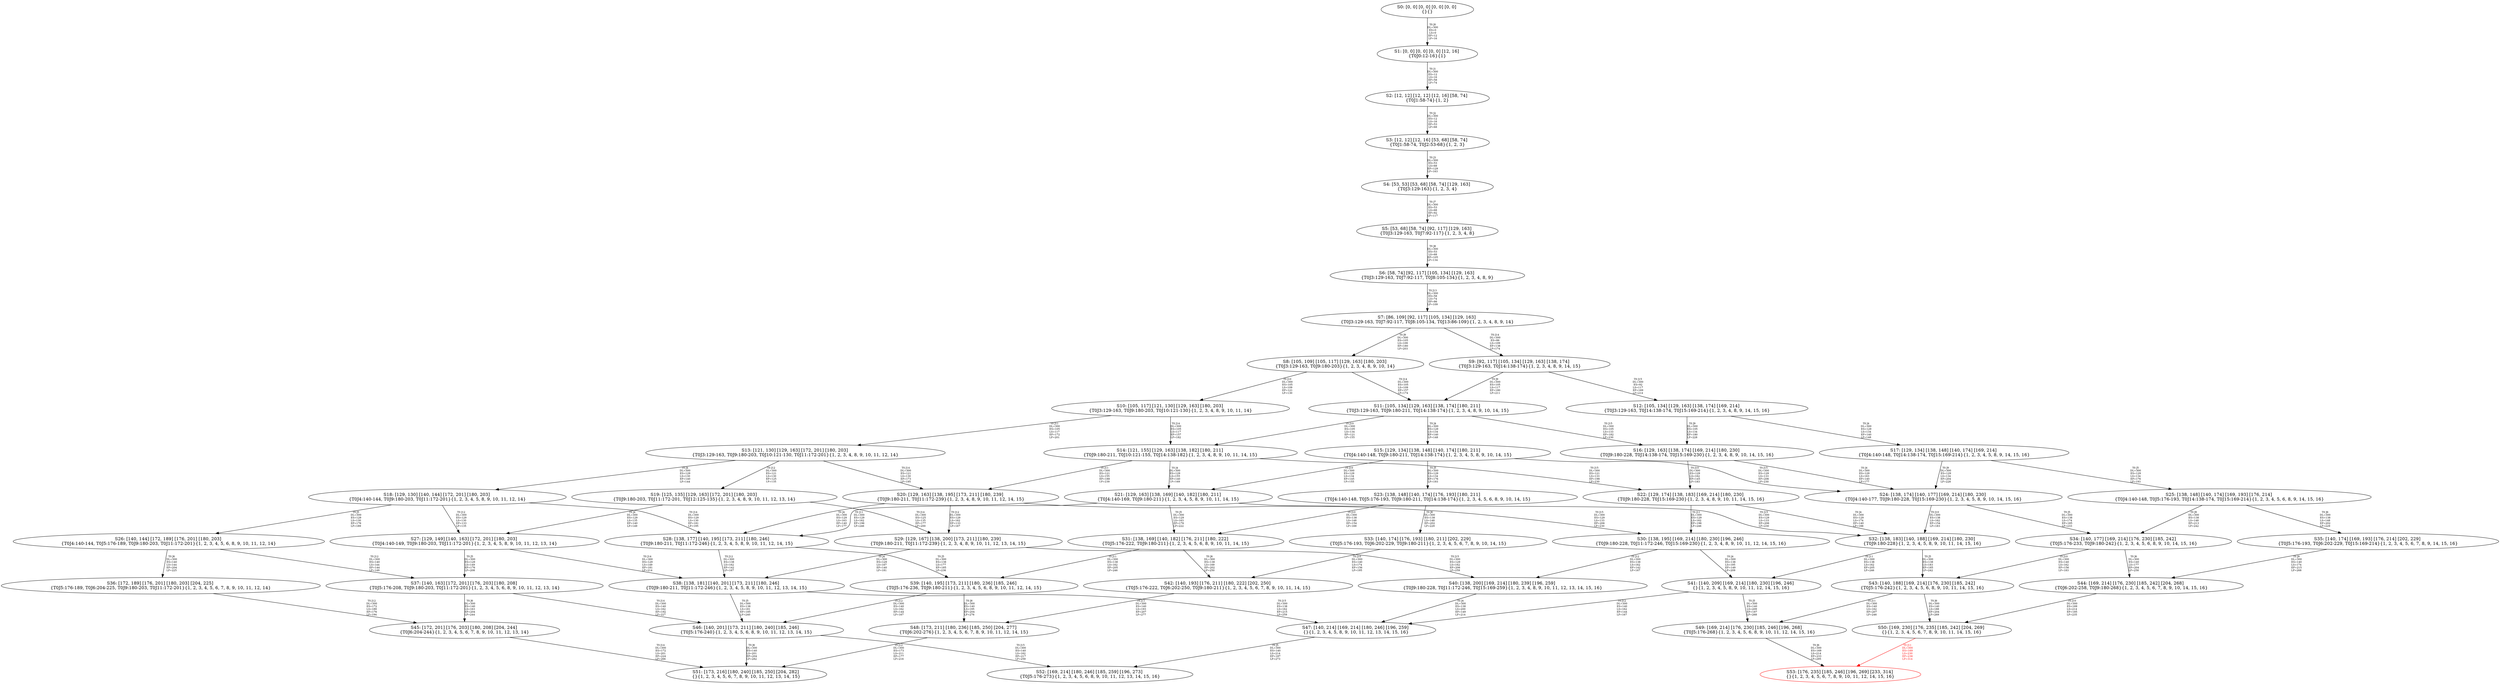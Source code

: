 digraph {
	S0[label="S0: [0, 0] [0, 0] [0, 0] [0, 0] \n{}{}"];
	S1[label="S1: [0, 0] [0, 0] [0, 0] [12, 16] \n{T0J0:12-16}{1}"];
	S2[label="S2: [12, 12] [12, 12] [12, 16] [58, 74] \n{T0J1:58-74}{1, 2}"];
	S3[label="S3: [12, 12] [12, 16] [53, 68] [58, 74] \n{T0J1:58-74, T0J2:53-68}{1, 2, 3}"];
	S4[label="S4: [53, 53] [53, 68] [58, 74] [129, 163] \n{T0J3:129-163}{1, 2, 3, 4}"];
	S5[label="S5: [53, 68] [58, 74] [92, 117] [129, 163] \n{T0J3:129-163, T0J7:92-117}{1, 2, 3, 4, 8}"];
	S6[label="S6: [58, 74] [92, 117] [105, 134] [129, 163] \n{T0J3:129-163, T0J7:92-117, T0J8:105-134}{1, 2, 3, 4, 8, 9}"];
	S7[label="S7: [86, 109] [92, 117] [105, 134] [129, 163] \n{T0J3:129-163, T0J7:92-117, T0J8:105-134, T0J13:86-109}{1, 2, 3, 4, 8, 9, 14}"];
	S8[label="S8: [105, 109] [105, 117] [129, 163] [180, 203] \n{T0J3:129-163, T0J9:180-203}{1, 2, 3, 4, 8, 9, 10, 14}"];
	S9[label="S9: [92, 117] [105, 134] [129, 163] [138, 174] \n{T0J3:129-163, T0J14:138-174}{1, 2, 3, 4, 8, 9, 14, 15}"];
	S10[label="S10: [105, 117] [121, 130] [129, 163] [180, 203] \n{T0J3:129-163, T0J9:180-203, T0J10:121-130}{1, 2, 3, 4, 8, 9, 10, 11, 14}"];
	S11[label="S11: [105, 134] [129, 163] [138, 174] [180, 211] \n{T0J3:129-163, T0J9:180-211, T0J14:138-174}{1, 2, 3, 4, 8, 9, 10, 14, 15}"];
	S12[label="S12: [105, 134] [129, 163] [138, 174] [169, 214] \n{T0J3:129-163, T0J14:138-174, T0J15:169-214}{1, 2, 3, 4, 8, 9, 14, 15, 16}"];
	S13[label="S13: [121, 130] [129, 163] [172, 201] [180, 203] \n{T0J3:129-163, T0J9:180-203, T0J10:121-130, T0J11:172-201}{1, 2, 3, 4, 8, 9, 10, 11, 12, 14}"];
	S14[label="S14: [121, 155] [129, 163] [138, 182] [180, 211] \n{T0J9:180-211, T0J10:121-155, T0J14:138-182}{1, 2, 3, 4, 8, 9, 10, 11, 14, 15}"];
	S15[label="S15: [129, 134] [138, 148] [140, 174] [180, 211] \n{T0J4:140-148, T0J9:180-211, T0J14:138-174}{1, 2, 3, 4, 5, 8, 9, 10, 14, 15}"];
	S16[label="S16: [129, 163] [138, 174] [169, 214] [180, 230] \n{T0J9:180-228, T0J14:138-174, T0J15:169-230}{1, 2, 3, 4, 8, 9, 10, 14, 15, 16}"];
	S17[label="S17: [129, 134] [138, 148] [140, 174] [169, 214] \n{T0J4:140-148, T0J14:138-174, T0J15:169-214}{1, 2, 3, 4, 5, 8, 9, 14, 15, 16}"];
	S18[label="S18: [129, 130] [140, 144] [172, 201] [180, 203] \n{T0J4:140-144, T0J9:180-203, T0J11:172-201}{1, 2, 3, 4, 5, 8, 9, 10, 11, 12, 14}"];
	S19[label="S19: [125, 135] [129, 163] [172, 201] [180, 203] \n{T0J9:180-203, T0J11:172-201, T0J12:125-135}{1, 2, 3, 4, 8, 9, 10, 11, 12, 13, 14}"];
	S20[label="S20: [129, 163] [138, 195] [173, 211] [180, 239] \n{T0J9:180-211, T0J11:172-239}{1, 2, 3, 4, 8, 9, 10, 11, 12, 14, 15}"];
	S21[label="S21: [129, 163] [138, 169] [140, 182] [180, 211] \n{T0J4:140-169, T0J9:180-211}{1, 2, 3, 4, 5, 8, 9, 10, 11, 14, 15}"];
	S22[label="S22: [129, 174] [138, 183] [169, 214] [180, 230] \n{T0J9:180-228, T0J15:169-230}{1, 2, 3, 4, 8, 9, 10, 11, 14, 15, 16}"];
	S23[label="S23: [138, 148] [140, 174] [176, 193] [180, 211] \n{T0J4:140-148, T0J5:176-193, T0J9:180-211, T0J14:138-174}{1, 2, 3, 4, 5, 6, 8, 9, 10, 14, 15}"];
	S24[label="S24: [138, 174] [140, 177] [169, 214] [180, 230] \n{T0J4:140-177, T0J9:180-228, T0J15:169-230}{1, 2, 3, 4, 5, 8, 9, 10, 14, 15, 16}"];
	S25[label="S25: [138, 148] [140, 174] [169, 193] [176, 214] \n{T0J4:140-148, T0J5:176-193, T0J14:138-174, T0J15:169-214}{1, 2, 3, 4, 5, 6, 8, 9, 14, 15, 16}"];
	S26[label="S26: [140, 144] [172, 189] [176, 201] [180, 203] \n{T0J4:140-144, T0J5:176-189, T0J9:180-203, T0J11:172-201}{1, 2, 3, 4, 5, 6, 8, 9, 10, 11, 12, 14}"];
	S27[label="S27: [129, 149] [140, 163] [172, 201] [180, 203] \n{T0J4:140-149, T0J9:180-203, T0J11:172-201}{1, 2, 3, 4, 5, 8, 9, 10, 11, 12, 13, 14}"];
	S28[label="S28: [138, 177] [140, 195] [173, 211] [180, 246] \n{T0J9:180-211, T0J11:172-246}{1, 2, 3, 4, 5, 8, 9, 10, 11, 12, 14, 15}"];
	S29[label="S29: [129, 167] [138, 200] [173, 211] [180, 239] \n{T0J9:180-211, T0J11:172-239}{1, 2, 3, 4, 8, 9, 10, 11, 12, 13, 14, 15}"];
	S30[label="S30: [138, 195] [169, 214] [180, 230] [196, 246] \n{T0J9:180-228, T0J11:172-246, T0J15:169-230}{1, 2, 3, 4, 8, 9, 10, 11, 12, 14, 15, 16}"];
	S31[label="S31: [138, 169] [140, 182] [176, 211] [180, 222] \n{T0J5:176-222, T0J9:180-211}{1, 2, 3, 4, 5, 6, 8, 9, 10, 11, 14, 15}"];
	S32[label="S32: [138, 183] [140, 188] [169, 214] [180, 230] \n{T0J9:180-228}{1, 2, 3, 4, 5, 8, 9, 10, 11, 14, 15, 16}"];
	S33[label="S33: [140, 174] [176, 193] [180, 211] [202, 229] \n{T0J5:176-193, T0J6:202-229, T0J9:180-211}{1, 2, 3, 4, 5, 6, 7, 8, 9, 10, 14, 15}"];
	S34[label="S34: [140, 177] [169, 214] [176, 230] [185, 242] \n{T0J5:176-233, T0J9:180-242}{1, 2, 3, 4, 5, 6, 8, 9, 10, 14, 15, 16}"];
	S35[label="S35: [140, 174] [169, 193] [176, 214] [202, 229] \n{T0J5:176-193, T0J6:202-229, T0J15:169-214}{1, 2, 3, 4, 5, 6, 7, 8, 9, 14, 15, 16}"];
	S36[label="S36: [172, 189] [176, 201] [180, 203] [204, 225] \n{T0J5:176-189, T0J6:204-225, T0J9:180-203, T0J11:172-201}{1, 2, 3, 4, 5, 6, 7, 8, 9, 10, 11, 12, 14}"];
	S37[label="S37: [140, 163] [172, 201] [176, 203] [180, 208] \n{T0J5:176-208, T0J9:180-203, T0J11:172-201}{1, 2, 3, 4, 5, 6, 8, 9, 10, 11, 12, 13, 14}"];
	S38[label="S38: [138, 181] [140, 201] [173, 211] [180, 246] \n{T0J9:180-211, T0J11:172-246}{1, 2, 3, 4, 5, 8, 9, 10, 11, 12, 13, 14, 15}"];
	S39[label="S39: [140, 195] [173, 211] [180, 236] [185, 246] \n{T0J5:176-236, T0J9:180-211}{1, 2, 3, 4, 5, 6, 8, 9, 10, 11, 12, 14, 15}"];
	S40[label="S40: [138, 200] [169, 214] [180, 239] [196, 259] \n{T0J9:180-228, T0J11:172-246, T0J15:169-259}{1, 2, 3, 4, 8, 9, 10, 11, 12, 13, 14, 15, 16}"];
	S41[label="S41: [140, 209] [169, 214] [180, 230] [196, 246] \n{}{1, 2, 3, 4, 5, 8, 9, 10, 11, 12, 14, 15, 16}"];
	S42[label="S42: [140, 193] [176, 211] [180, 222] [202, 250] \n{T0J5:176-222, T0J6:202-250, T0J9:180-211}{1, 2, 3, 4, 5, 6, 7, 8, 9, 10, 11, 14, 15}"];
	S43[label="S43: [140, 188] [169, 214] [176, 230] [185, 242] \n{T0J5:176-242}{1, 2, 3, 4, 5, 6, 8, 9, 10, 11, 14, 15, 16}"];
	S44[label="S44: [169, 214] [176, 230] [185, 242] [204, 268] \n{T0J6:202-258, T0J9:180-268}{1, 2, 3, 4, 5, 6, 7, 8, 9, 10, 14, 15, 16}"];
	S45[label="S45: [172, 201] [176, 203] [180, 208] [204, 244] \n{T0J6:204-244}{1, 2, 3, 4, 5, 6, 7, 8, 9, 10, 11, 12, 13, 14}"];
	S46[label="S46: [140, 201] [173, 211] [180, 240] [185, 246] \n{T0J5:176-240}{1, 2, 3, 4, 5, 6, 8, 9, 10, 11, 12, 13, 14, 15}"];
	S47[label="S47: [140, 214] [169, 214] [180, 246] [196, 259] \n{}{1, 2, 3, 4, 5, 8, 9, 10, 11, 12, 13, 14, 15, 16}"];
	S48[label="S48: [173, 211] [180, 236] [185, 250] [204, 277] \n{T0J6:202-276}{1, 2, 3, 4, 5, 6, 7, 8, 9, 10, 11, 12, 14, 15}"];
	S49[label="S49: [169, 214] [176, 230] [185, 246] [196, 268] \n{T0J5:176-268}{1, 2, 3, 4, 5, 6, 8, 9, 10, 11, 12, 14, 15, 16}"];
	S50[label="S50: [169, 230] [176, 235] [185, 242] [204, 269] \n{}{1, 2, 3, 4, 5, 6, 7, 8, 9, 10, 11, 14, 15, 16}"];
	S51[label="S51: [173, 216] [180, 240] [185, 250] [204, 282] \n{}{1, 2, 3, 4, 5, 6, 7, 8, 9, 10, 11, 12, 13, 14, 15}"];
	S52[label="S52: [169, 214] [180, 246] [185, 259] [196, 273] \n{T0J5:176-273}{1, 2, 3, 4, 5, 6, 8, 9, 10, 11, 12, 13, 14, 15, 16}"];
	S53[label="S53: [176, 235] [185, 246] [196, 269] [233, 314] \n{}{1, 2, 3, 4, 5, 6, 7, 8, 9, 10, 11, 12, 14, 15, 16}"];
	S0 -> S1[label="T0 J0\nDL=300\nES=0\nLS=0\nEF=12\nLF=16",fontsize=8];
	S1 -> S2[label="T0 J1\nDL=300\nES=12\nLS=16\nEF=58\nLF=74",fontsize=8];
	S2 -> S3[label="T0 J2\nDL=300\nES=12\nLS=16\nEF=53\nLF=68",fontsize=8];
	S3 -> S4[label="T0 J3\nDL=300\nES=53\nLS=68\nEF=129\nLF=163",fontsize=8];
	S4 -> S5[label="T0 J7\nDL=300\nES=53\nLS=68\nEF=92\nLF=117",fontsize=8];
	S5 -> S6[label="T0 J8\nDL=300\nES=53\nLS=68\nEF=105\nLF=134",fontsize=8];
	S6 -> S7[label="T0 J13\nDL=300\nES=58\nLS=74\nEF=86\nLF=109",fontsize=8];
	S7 -> S8[label="T0 J9\nDL=300\nES=105\nLS=109\nEF=180\nLF=203",fontsize=8];
	S7 -> S9[label="T0 J14\nDL=300\nES=86\nLS=109\nEF=138\nLF=174",fontsize=8];
	S8 -> S10[label="T0 J10\nDL=300\nES=105\nLS=109\nEF=121\nLF=130",fontsize=8];
	S8 -> S11[label="T0 J14\nDL=300\nES=105\nLS=109\nEF=157\nLF=174",fontsize=8];
	S9 -> S11[label="T0 J9\nDL=300\nES=105\nLS=117\nEF=180\nLF=211",fontsize=8];
	S9 -> S12[label="T0 J15\nDL=300\nES=92\nLS=117\nEF=169\nLF=214",fontsize=8];
	S10 -> S13[label="T0 J11\nDL=300\nES=105\nLS=117\nEF=172\nLF=201",fontsize=8];
	S10 -> S14[label="T0 J14\nDL=300\nES=105\nLS=117\nEF=157\nLF=182",fontsize=8];
	S11 -> S15[label="T0 J4\nDL=300\nES=129\nLS=134\nEF=140\nLF=148",fontsize=8];
	S11 -> S14[label="T0 J10\nDL=300\nES=105\nLS=134\nEF=121\nLF=155",fontsize=8];
	S11 -> S16[label="T0 J15\nDL=300\nES=105\nLS=133\nEF=182\nLF=230",fontsize=8];
	S12 -> S17[label="T0 J4\nDL=300\nES=129\nLS=134\nEF=140\nLF=148",fontsize=8];
	S12 -> S16[label="T0 J9\nDL=300\nES=105\nLS=134\nEF=180\nLF=228",fontsize=8];
	S13 -> S18[label="T0 J4\nDL=300\nES=129\nLS=130\nEF=140\nLF=144",fontsize=8];
	S13 -> S19[label="T0 J12\nDL=300\nES=121\nLS=130\nEF=125\nLF=135",fontsize=8];
	S13 -> S20[label="T0 J14\nDL=300\nES=121\nLS=130\nEF=173\nLF=195",fontsize=8];
	S14 -> S21[label="T0 J4\nDL=300\nES=129\nLS=155\nEF=140\nLF=169",fontsize=8];
	S14 -> S20[label="T0 J11\nDL=300\nES=121\nLS=155\nEF=188\nLF=239",fontsize=8];
	S14 -> S22[label="T0 J15\nDL=300\nES=121\nLS=133\nEF=198\nLF=230",fontsize=8];
	S15 -> S23[label="T0 J5\nDL=300\nES=129\nLS=134\nEF=176\nLF=193",fontsize=8];
	S15 -> S21[label="T0 J10\nDL=300\nES=129\nLS=134\nEF=145\nLF=155",fontsize=8];
	S15 -> S24[label="T0 J15\nDL=300\nES=129\nLS=133\nEF=206\nLF=230",fontsize=8];
	S16 -> S24[label="T0 J4\nDL=300\nES=129\nLS=163\nEF=140\nLF=177",fontsize=8];
	S16 -> S22[label="T0 J10\nDL=300\nES=129\nLS=162\nEF=145\nLF=183",fontsize=8];
	S17 -> S25[label="T0 J5\nDL=300\nES=129\nLS=134\nEF=176\nLF=193",fontsize=8];
	S17 -> S24[label="T0 J9\nDL=300\nES=129\nLS=134\nEF=204\nLF=228",fontsize=8];
	S18 -> S26[label="T0 J5\nDL=300\nES=129\nLS=130\nEF=176\nLF=189",fontsize=8];
	S18 -> S27[label="T0 J12\nDL=300\nES=129\nLS=130\nEF=133\nLF=135",fontsize=8];
	S18 -> S28[label="T0 J14\nDL=300\nES=129\nLS=130\nEF=181\nLF=195",fontsize=8];
	S19 -> S27[label="T0 J4\nDL=300\nES=129\nLS=135\nEF=140\nLF=149",fontsize=8];
	S19 -> S29[label="T0 J14\nDL=300\nES=125\nLS=135\nEF=177\nLF=200",fontsize=8];
	S20 -> S28[label="T0 J4\nDL=300\nES=129\nLS=163\nEF=140\nLF=177",fontsize=8];
	S20 -> S29[label="T0 J12\nDL=300\nES=129\nLS=162\nEF=133\nLF=167",fontsize=8];
	S20 -> S30[label="T0 J15\nDL=300\nES=129\nLS=133\nEF=206\nLF=230",fontsize=8];
	S21 -> S31[label="T0 J5\nDL=300\nES=129\nLS=163\nEF=176\nLF=222",fontsize=8];
	S21 -> S28[label="T0 J11\nDL=300\nES=129\nLS=162\nEF=196\nLF=246",fontsize=8];
	S21 -> S32[label="T0 J15\nDL=300\nES=129\nLS=133\nEF=206\nLF=230",fontsize=8];
	S22 -> S32[label="T0 J4\nDL=300\nES=129\nLS=174\nEF=140\nLF=188",fontsize=8];
	S22 -> S30[label="T0 J11\nDL=300\nES=129\nLS=162\nEF=196\nLF=246",fontsize=8];
	S23 -> S33[label="T0 J6\nDL=300\nES=138\nLS=148\nEF=202\nLF=229",fontsize=8];
	S23 -> S31[label="T0 J10\nDL=300\nES=138\nLS=148\nEF=154\nLF=169",fontsize=8];
	S24 -> S34[label="T0 J5\nDL=300\nES=138\nLS=174\nEF=185\nLF=233",fontsize=8];
	S24 -> S32[label="T0 J10\nDL=300\nES=138\nLS=162\nEF=154\nLF=183",fontsize=8];
	S25 -> S35[label="T0 J6\nDL=300\nES=138\nLS=148\nEF=202\nLF=229",fontsize=8];
	S25 -> S34[label="T0 J9\nDL=300\nES=138\nLS=148\nEF=213\nLF=242",fontsize=8];
	S26 -> S36[label="T0 J6\nDL=300\nES=140\nLS=144\nEF=204\nLF=225",fontsize=8];
	S26 -> S37[label="T0 J12\nDL=300\nES=140\nLS=144\nEF=144\nLF=149",fontsize=8];
	S27 -> S37[label="T0 J5\nDL=300\nES=129\nLS=149\nEF=176\nLF=208",fontsize=8];
	S27 -> S38[label="T0 J14\nDL=300\nES=129\nLS=149\nEF=181\nLF=214",fontsize=8];
	S28 -> S39[label="T0 J5\nDL=300\nES=138\nLS=177\nEF=185\nLF=236",fontsize=8];
	S28 -> S38[label="T0 J12\nDL=300\nES=138\nLS=162\nEF=142\nLF=167",fontsize=8];
	S29 -> S38[label="T0 J4\nDL=300\nES=129\nLS=167\nEF=140\nLF=181",fontsize=8];
	S29 -> S40[label="T0 J15\nDL=300\nES=129\nLS=162\nEF=206\nLF=259",fontsize=8];
	S30 -> S41[label="T0 J4\nDL=300\nES=138\nLS=195\nEF=149\nLF=209",fontsize=8];
	S30 -> S40[label="T0 J12\nDL=300\nES=138\nLS=162\nEF=142\nLF=167",fontsize=8];
	S31 -> S42[label="T0 J6\nDL=300\nES=138\nLS=169\nEF=202\nLF=250",fontsize=8];
	S31 -> S39[label="T0 J11\nDL=300\nES=138\nLS=162\nEF=205\nLF=246",fontsize=8];
	S32 -> S43[label="T0 J5\nDL=300\nES=138\nLS=183\nEF=185\nLF=242",fontsize=8];
	S32 -> S41[label="T0 J11\nDL=300\nES=138\nLS=162\nEF=205\nLF=246",fontsize=8];
	S33 -> S42[label="T0 J10\nDL=300\nES=140\nLS=174\nEF=156\nLF=195",fontsize=8];
	S34 -> S44[label="T0 J6\nDL=300\nES=140\nLS=177\nEF=204\nLF=258",fontsize=8];
	S34 -> S43[label="T0 J10\nDL=300\nES=140\nLS=162\nEF=156\nLF=183",fontsize=8];
	S35 -> S44[label="T0 J9\nDL=300\nES=140\nLS=174\nEF=215\nLF=268",fontsize=8];
	S36 -> S45[label="T0 J12\nDL=300\nES=172\nLS=189\nEF=176\nLF=194",fontsize=8];
	S37 -> S45[label="T0 J6\nDL=300\nES=140\nLS=163\nEF=204\nLF=244",fontsize=8];
	S37 -> S46[label="T0 J14\nDL=300\nES=140\nLS=162\nEF=192\nLF=227",fontsize=8];
	S38 -> S46[label="T0 J5\nDL=300\nES=138\nLS=181\nEF=185\nLF=240",fontsize=8];
	S38 -> S47[label="T0 J15\nDL=300\nES=138\nLS=162\nEF=215\nLF=259",fontsize=8];
	S39 -> S48[label="T0 J6\nDL=300\nES=140\nLS=195\nEF=204\nLF=276",fontsize=8];
	S39 -> S46[label="T0 J12\nDL=300\nES=140\nLS=162\nEF=144\nLF=167",fontsize=8];
	S40 -> S47[label="T0 J4\nDL=300\nES=138\nLS=200\nEF=149\nLF=214",fontsize=8];
	S41 -> S49[label="T0 J5\nDL=300\nES=140\nLS=209\nEF=187\nLF=268",fontsize=8];
	S41 -> S47[label="T0 J12\nDL=300\nES=140\nLS=162\nEF=144\nLF=167",fontsize=8];
	S42 -> S48[label="T0 J11\nDL=300\nES=140\nLS=193\nEF=207\nLF=277",fontsize=8];
	S43 -> S50[label="T0 J6\nDL=300\nES=140\nLS=188\nEF=204\nLF=269",fontsize=8];
	S43 -> S49[label="T0 J11\nDL=300\nES=140\nLS=162\nEF=207\nLF=246",fontsize=8];
	S44 -> S50[label="T0 J10\nDL=300\nES=169\nLS=214\nEF=185\nLF=235",fontsize=8];
	S45 -> S51[label="T0 J14\nDL=300\nES=172\nLS=201\nEF=224\nLF=266",fontsize=8];
	S46 -> S51[label="T0 J6\nDL=300\nES=140\nLS=201\nEF=204\nLF=282",fontsize=8];
	S46 -> S52[label="T0 J15\nDL=300\nES=140\nLS=162\nEF=217\nLF=259",fontsize=8];
	S47 -> S52[label="T0 J5\nDL=300\nES=140\nLS=214\nEF=187\nLF=273",fontsize=8];
	S48 -> S51[label="T0 J12\nDL=300\nES=173\nLS=211\nEF=177\nLF=216",fontsize=8];
	S49 -> S53[label="T0 J6\nDL=300\nES=169\nLS=214\nEF=233\nLF=295",fontsize=8];
	S50 -> S53[label="T0 J11\nDL=300\nES=169\nLS=230\nEF=236\nLF=314",color=Red,fontcolor=Red,fontsize=8];
S53[color=Red];
}
